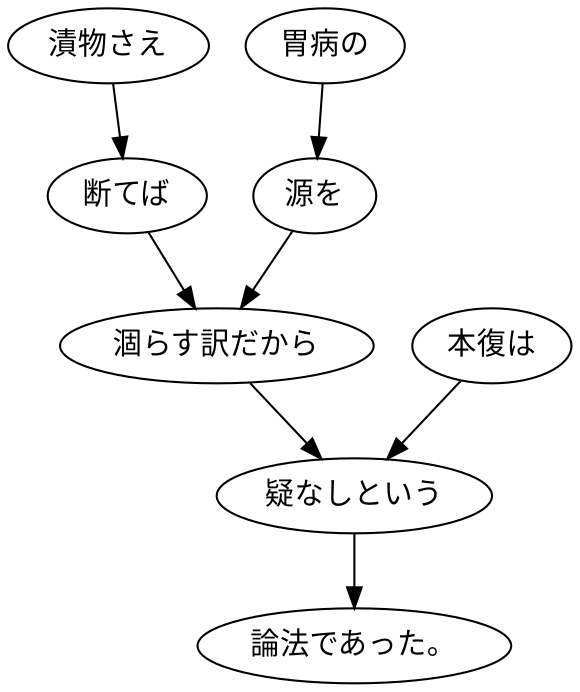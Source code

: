 digraph graph509 {
	node0 [label="漬物さえ"];
	node1 [label="断てば"];
	node2 [label="胃病の"];
	node3 [label="源を"];
	node4 [label="涸らす訳だから"];
	node5 [label="本復は"];
	node6 [label="疑なしという"];
	node7 [label="論法であった。"];
	node0 -> node1;
	node1 -> node4;
	node2 -> node3;
	node3 -> node4;
	node4 -> node6;
	node5 -> node6;
	node6 -> node7;
}
